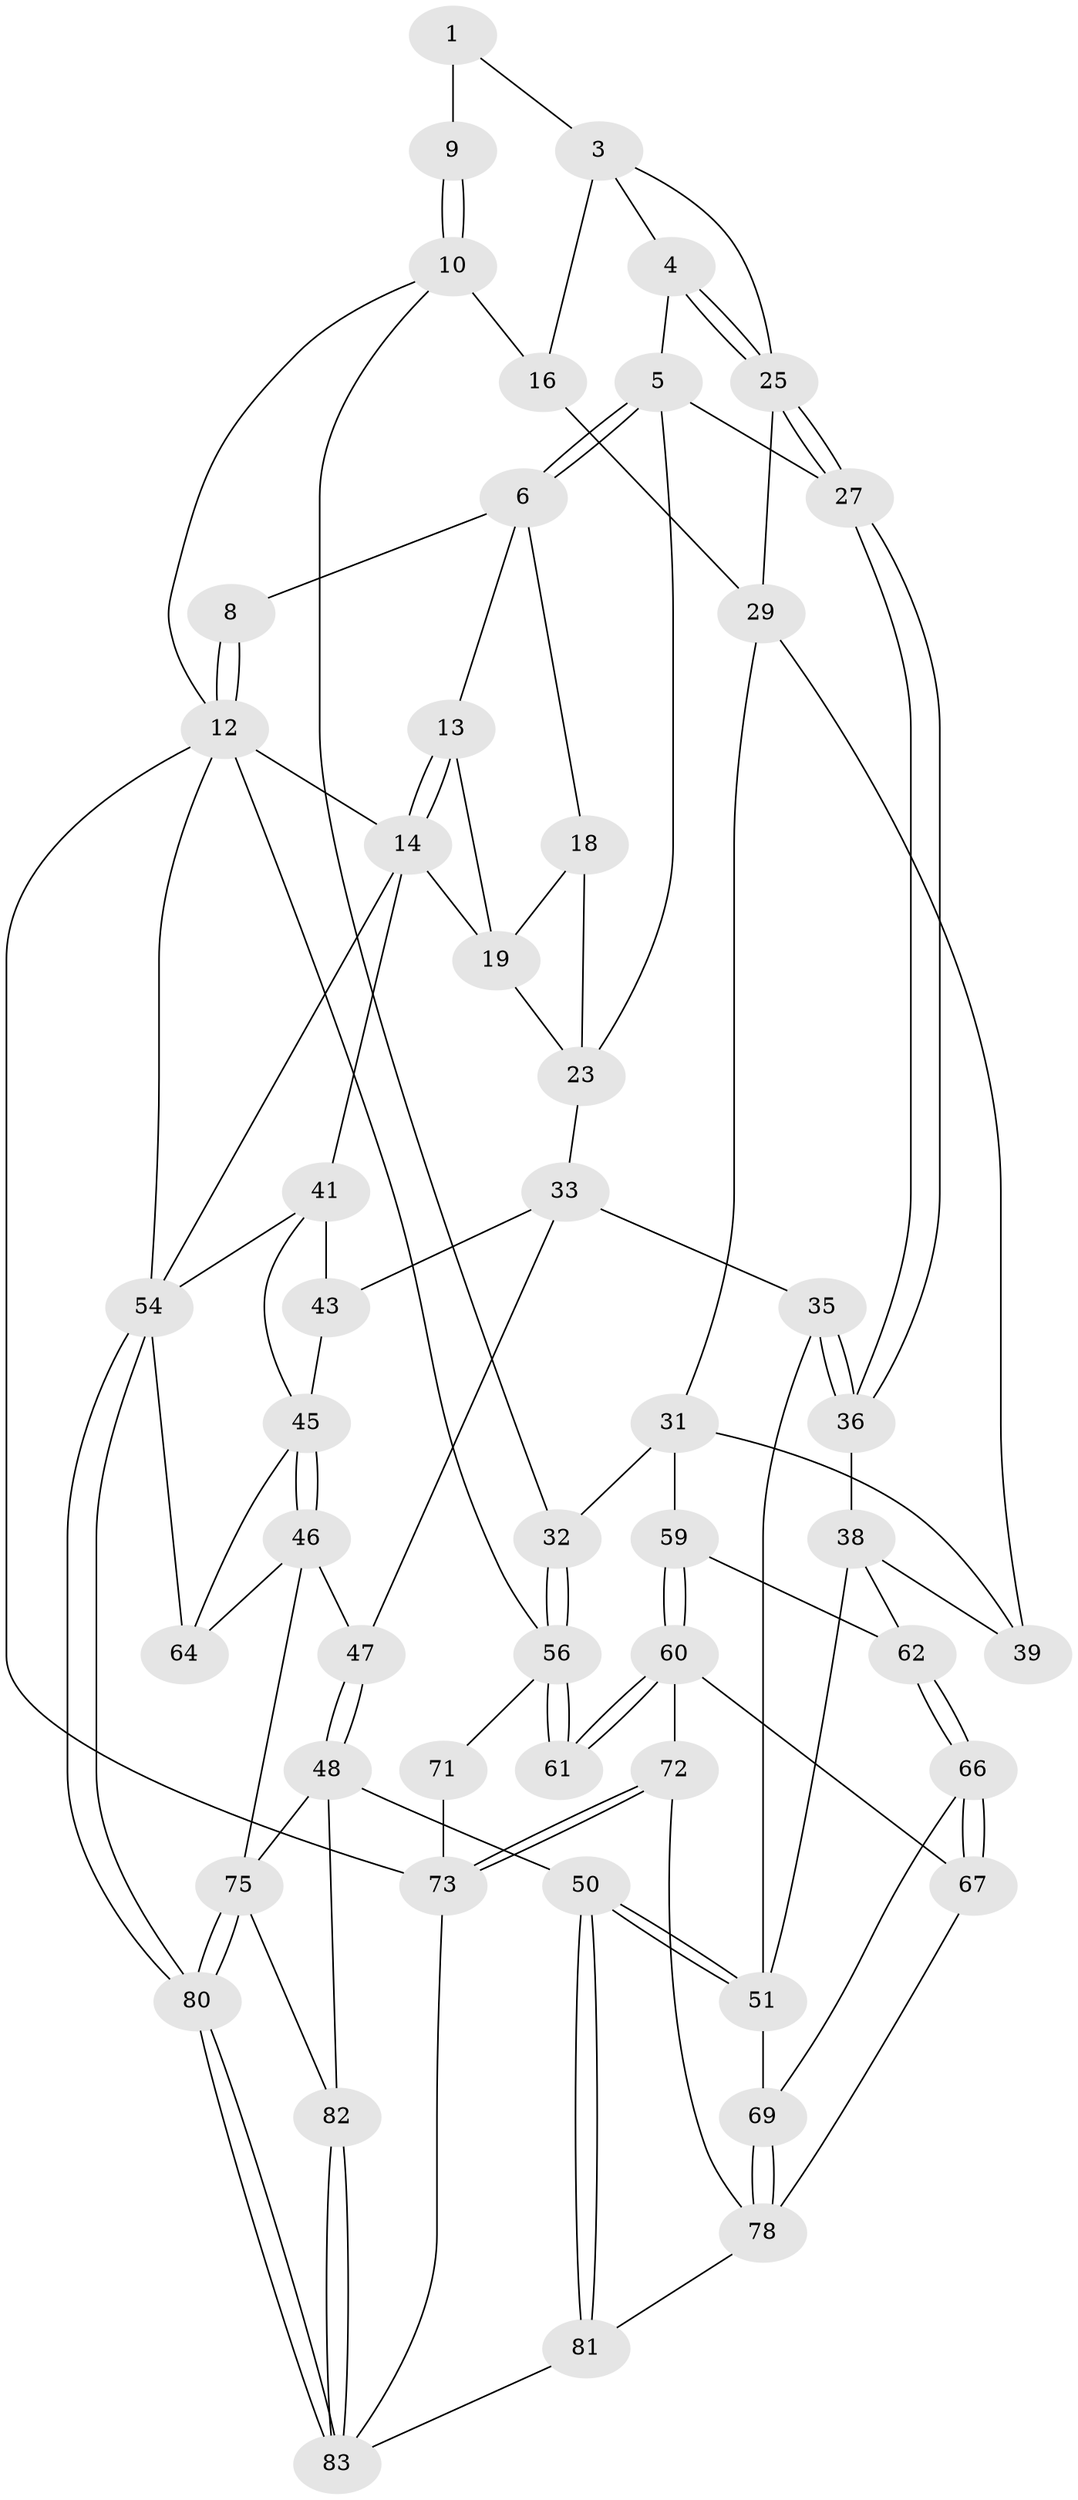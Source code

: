 // original degree distribution, {3: 0.07142857142857142, 5: 0.5, 4: 0.17857142857142858, 6: 0.25}
// Generated by graph-tools (version 1.1) at 2025/11/02/27/25 16:11:53]
// undirected, 52 vertices, 114 edges
graph export_dot {
graph [start="1"]
  node [color=gray90,style=filled];
  1 [pos="+0.12732866515645566+0",super="+2"];
  3 [pos="+0.2953310767819369+0.18486005326347507",super="+15"];
  4 [pos="+0.43303314238908963+0.14333290968903714"];
  5 [pos="+0.485819129764083+0.10425186031624398",super="+24"];
  6 [pos="+0.4893036792937792+0.10041677822208141",super="+7"];
  8 [pos="+0.057646244616586566+0"];
  9 [pos="+0.10451040960351525+0.1507589520648092"];
  10 [pos="+0+0.2918897406500212",super="+11"];
  12 [pos="+0+0",super="+58"];
  13 [pos="+1+0",super="+17"];
  14 [pos="+1+0",super="+21"];
  16 [pos="+0.19753407532142747+0.3433715637377967"];
  18 [pos="+0.5804135177269981+0.15350042761169364",super="+20"];
  19 [pos="+0.8700118008016687+0.18703375141205525",super="+22"];
  23 [pos="+0.7034760398602555+0.3555305268074905",super="+28"];
  25 [pos="+0.4132735027646973+0.41558495489715763",super="+26"];
  27 [pos="+0.5313235317368976+0.4427841156179586"];
  29 [pos="+0.36280855635215903+0.44638830890313796",super="+30"];
  31 [pos="+0.16804475018728293+0.530863940604369",super="+40"];
  32 [pos="+0+0.41837905616935395"];
  33 [pos="+0.8006044213020265+0.5145661593161613",super="+34"];
  35 [pos="+0.6892185374421163+0.5740713277245753",super="+44"];
  36 [pos="+0.5445322207281554+0.5061749915395969",super="+37"];
  38 [pos="+0.43262299504072455+0.6323444016204388",super="+53"];
  39 [pos="+0.3572303702819923+0.46980277913148666"];
  41 [pos="+1+0.5238246266578885",super="+42"];
  43 [pos="+0.8768215319655807+0.5468074151902784"];
  45 [pos="+0.8903528441677827+0.6848667170759754",super="+63"];
  46 [pos="+0.8005500234815214+0.7438971348715231",super="+65"];
  47 [pos="+0.732175451561705+0.7416273431375958"];
  48 [pos="+0.7093529089239159+0.7688418625911683",super="+49"];
  50 [pos="+0.5546412916328594+0.8131598585003796"];
  51 [pos="+0.5518783862982339+0.8112121925228251",super="+52"];
  54 [pos="+1+1",super="+55"];
  56 [pos="+0+0.531094492426825",super="+57"];
  59 [pos="+0.20594900642883057+0.6404992409324441"];
  60 [pos="+0.1861562977256932+0.6647448082200536",super="+68"];
  61 [pos="+0.1642862422799209+0.6682861232653348"];
  62 [pos="+0.39531733841502065+0.6770476501184761"];
  64 [pos="+0.9585995651288727+0.8499433580268158"];
  66 [pos="+0.3561922309470922+0.75407042270932"];
  67 [pos="+0.23477879304703098+0.7919439476180463",super="+77"];
  69 [pos="+0.3945126918485199+0.8781153522372643",super="+70"];
  71 [pos="+0.0637307279446156+0.7429380984560061"];
  72 [pos="+0.08642083395527259+1"];
  73 [pos="+0.05373232462365658+1",super="+74"];
  75 [pos="+0.877538018765507+0.888833671554474",super="+76"];
  78 [pos="+0.32489249599052855+0.9796754668010661",super="+79"];
  80 [pos="+0.8836871470904212+1"];
  81 [pos="+0.46017801207962206+0.9639376680214709"];
  82 [pos="+0.6647328032281691+1"];
  83 [pos="+0.663942603639713+1",super="+84"];
  1 -- 9 [weight=2];
  1 -- 3;
  3 -- 4;
  3 -- 16;
  3 -- 25;
  4 -- 5;
  4 -- 25;
  4 -- 25;
  5 -- 6;
  5 -- 6;
  5 -- 27;
  5 -- 23;
  6 -- 18;
  6 -- 8;
  6 -- 13;
  8 -- 12;
  8 -- 12;
  9 -- 10;
  9 -- 10;
  10 -- 16;
  10 -- 32;
  10 -- 12;
  12 -- 14;
  12 -- 54;
  12 -- 56;
  12 -- 73;
  13 -- 14;
  13 -- 14;
  13 -- 19;
  14 -- 54;
  14 -- 41;
  14 -- 19;
  16 -- 29;
  18 -- 19;
  18 -- 23;
  19 -- 23;
  23 -- 33;
  25 -- 27;
  25 -- 27;
  25 -- 29;
  27 -- 36;
  27 -- 36;
  29 -- 39;
  29 -- 31;
  31 -- 32;
  31 -- 59;
  31 -- 39;
  32 -- 56;
  32 -- 56;
  33 -- 43;
  33 -- 35;
  33 -- 47;
  35 -- 36 [weight=2];
  35 -- 36;
  35 -- 51;
  36 -- 38;
  38 -- 39;
  38 -- 62;
  38 -- 51;
  41 -- 54;
  41 -- 43;
  41 -- 45;
  43 -- 45;
  45 -- 46;
  45 -- 46;
  45 -- 64;
  46 -- 47;
  46 -- 64;
  46 -- 75;
  47 -- 48;
  47 -- 48;
  48 -- 50;
  48 -- 82;
  48 -- 75;
  50 -- 51;
  50 -- 51;
  50 -- 81;
  50 -- 81;
  51 -- 69;
  54 -- 80;
  54 -- 80;
  54 -- 64;
  56 -- 61;
  56 -- 61;
  56 -- 71;
  59 -- 60;
  59 -- 60;
  59 -- 62;
  60 -- 61;
  60 -- 61;
  60 -- 72;
  60 -- 67;
  62 -- 66;
  62 -- 66;
  66 -- 67;
  66 -- 67;
  66 -- 69;
  67 -- 78;
  69 -- 78;
  69 -- 78;
  71 -- 73;
  72 -- 73;
  72 -- 73;
  72 -- 78;
  73 -- 83;
  75 -- 80;
  75 -- 80;
  75 -- 82;
  78 -- 81;
  80 -- 83;
  80 -- 83;
  81 -- 83;
  82 -- 83;
  82 -- 83;
}
